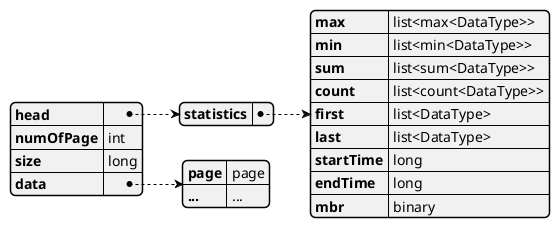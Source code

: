 @startjson
{
	"head": {
		"statistics": {
			"max": "list<max<DataType>>",
			"min": "list<min<DataType>>",
			"sum": "list<sum<DataType>>",
			"count": "list<count<DataType>>",
			"first": "list<DataType>",
			"last": "list<DataType>",
			"startTime": "long",
			"endTime": "long",
			"mbr": "binary"
		}
	},
	"numOfPage": "int",
	"size": "long",
	"data": {
		"page": "page",
		"...": "..."
	}
}
@endjson
